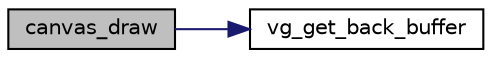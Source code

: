 digraph "canvas_draw"
{
 // LATEX_PDF_SIZE
  edge [fontname="Helvetica",fontsize="10",labelfontname="Helvetica",labelfontsize="10"];
  node [fontname="Helvetica",fontsize="10",shape=record];
  rankdir="LR";
  Node1 [label="canvas_draw",height=0.2,width=0.4,color="black", fillcolor="grey75", style="filled", fontcolor="black",tooltip="Draws the canvas to the back buffer."];
  Node1 -> Node2 [color="midnightblue",fontsize="10",style="solid"];
  Node2 [label="vg_get_back_buffer",height=0.2,width=0.4,color="black", fillcolor="white", style="filled",URL="$group__video__gr.html#gacb7c3d2ca42ef29ee0f3e7523ebb2d14",tooltip="Returns the back buffer."];
}
